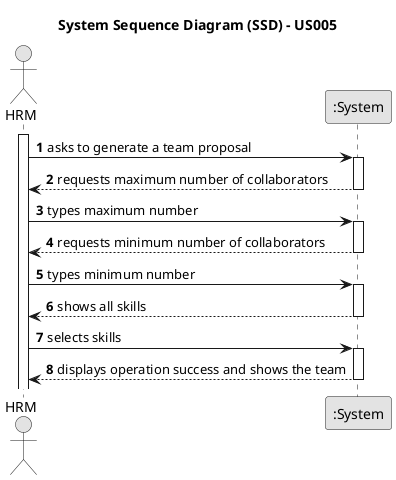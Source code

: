 @startuml
skinparam monochrome true
skinparam packageStyle rectangle
skinparam shadowing false

title System Sequence Diagram (SSD) - US005

autonumber

actor "HRM" as Employee
participant ":System" as System

activate Employee

    Employee -> System : asks to generate a team proposal
    activate System

        System --> Employee : requests maximum number of collaborators
    deactivate System

    Employee -> System : types maximum number
    activate System

        System --> Employee : requests minimum number of collaborators
    deactivate System

    Employee -> System : types minimum number
    activate System

        System --> Employee : shows all skills
 deactivate System

    Employee -> System : selects skills
    activate System



            System --> Employee : displays operation success and shows the team
        deactivate System



@enduml
